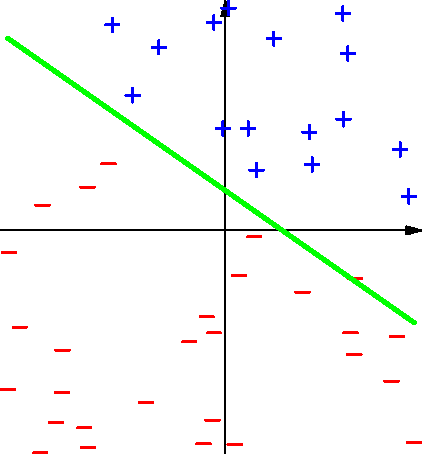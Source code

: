 import graph;
import plain;
srand(1);
size(8cm);
pair w = (1,2), v = (w+(.4,0))/length(w)^2*3;
real a = -4;
real d = .3;
void plus(real x, real y) { draw( (x-d,y)--(x+d,y), p=blue+1 ); draw( (x,y-d)--(x,y+d), p=blue+1 ); }
void minus(real x, real y) { draw( (x-d,y)--(x+d,y), p=red+1 ); }
real f(real x) { return -v.x/v.y*(x-v.x)+v.y; }
real mx=100,Mx=-100,my=100,My=-100;
for (int i = 0; i < 50; ++i) {
    real x = unitrand()*20-10, y = unitrand()*20-10;
    mx = min(x,mx); Mx = max(x,Mx); my = min(y,my); My = max(y,My);
    real v = dot(w,(x,y))+a;
    if (v >= length(w)) plus(x,y);
    else if (v <= -length(w)) minus(x,y);
}
minus(-5.25,3);
draw(graph(f,mx,Mx),p = green+2);
xaxis(EndArrow);
yaxis(EndArrow);
